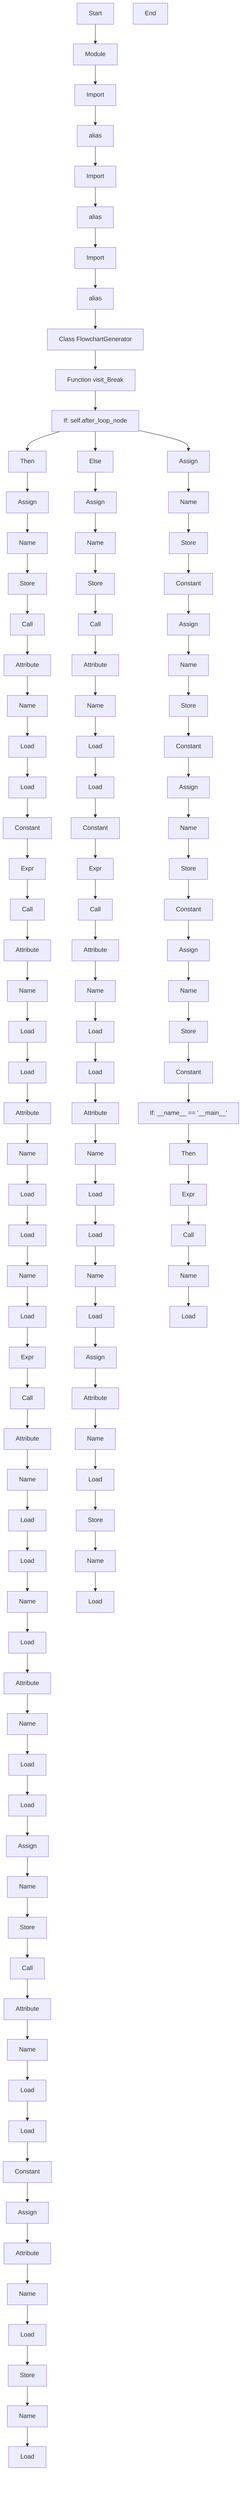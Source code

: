 flowchart TD
Start["Start"]
node1["Module"]
Start --> node1
node2["Import"]
node1 --> node2
node3["alias"]
node2 --> node3
node4["Import"]
node3 --> node4
node5["alias"]
node4 --> node5
node6["Import"]
node5 --> node6
node7["alias"]
node6 --> node7
node8["Class FlowchartGenerator"]
node7 --> node8
node9["Function visit_Break"]
node8 --> node9
node10["If: self.after_loop_node"]
node9 --> node10
node11["Then"]
node10 --> node11
node12["Assign"]
node11 --> node12
node13["Name"]
node12 --> node13
node14["Store"]
node13 --> node14
node15["Call"]
node14 --> node15
node16["Attribute"]
node15 --> node16
node17["Name"]
node16 --> node17
node18["Load"]
node17 --> node18
node19["Load"]
node18 --> node19
node20["Constant"]
node19 --> node20
node21["Expr"]
node20 --> node21
node22["Call"]
node21 --> node22
node23["Attribute"]
node22 --> node23
node24["Name"]
node23 --> node24
node25["Load"]
node24 --> node25
node26["Load"]
node25 --> node26
node27["Attribute"]
node26 --> node27
node28["Name"]
node27 --> node28
node29["Load"]
node28 --> node29
node30["Load"]
node29 --> node30
node31["Name"]
node30 --> node31
node32["Load"]
node31 --> node32
node33["Expr"]
node32 --> node33
node34["Call"]
node33 --> node34
node35["Attribute"]
node34 --> node35
node36["Name"]
node35 --> node36
node37["Load"]
node36 --> node37
node38["Load"]
node37 --> node38
node39["Name"]
node38 --> node39
node40["Load"]
node39 --> node40
node41["Attribute"]
node40 --> node41
node42["Name"]
node41 --> node42
node43["Load"]
node42 --> node43
node44["Load"]
node43 --> node44
node45["Assign"]
node44 --> node45
node46["Name"]
node45 --> node46
node47["Store"]
node46 --> node47
node48["Call"]
node47 --> node48
node49["Attribute"]
node48 --> node49
node50["Name"]
node49 --> node50
node51["Load"]
node50 --> node51
node52["Load"]
node51 --> node52
node53["Constant"]
node52 --> node53
node54["Assign"]
node53 --> node54
node55["Attribute"]
node54 --> node55
node56["Name"]
node55 --> node56
node57["Load"]
node56 --> node57
node58["Store"]
node57 --> node58
node59["Name"]
node58 --> node59
node60["Load"]
node59 --> node60
node61["Else"]
node10 --> node61
node62["Assign"]
node61 --> node62
node63["Name"]
node62 --> node63
node64["Store"]
node63 --> node64
node65["Call"]
node64 --> node65
node66["Attribute"]
node65 --> node66
node67["Name"]
node66 --> node67
node68["Load"]
node67 --> node68
node69["Load"]
node68 --> node69
node70["Constant"]
node69 --> node70
node71["Expr"]
node70 --> node71
node72["Call"]
node71 --> node72
node73["Attribute"]
node72 --> node73
node74["Name"]
node73 --> node74
node75["Load"]
node74 --> node75
node76["Load"]
node75 --> node76
node77["Attribute"]
node76 --> node77
node78["Name"]
node77 --> node78
node79["Load"]
node78 --> node79
node80["Load"]
node79 --> node80
node81["Name"]
node80 --> node81
node82["Load"]
node81 --> node82
node83["Assign"]
node82 --> node83
node84["Attribute"]
node83 --> node84
node85["Name"]
node84 --> node85
node86["Load"]
node85 --> node86
node87["Store"]
node86 --> node87
node88["Name"]
node87 --> node88
node89["Load"]
node88 --> node89
node90["Assign"]
node10 --> node90
node91["Name"]
node90 --> node91
node92["Store"]
node91 --> node92
node93["Constant"]
node92 --> node93
node94["Assign"]
node93 --> node94
node95["Name"]
node94 --> node95
node96["Store"]
node95 --> node96
node97["Constant"]
node96 --> node97
node98["Assign"]
node97 --> node98
node99["Name"]
node98 --> node99
node100["Store"]
node99 --> node100
node101["Constant"]
node100 --> node101
node102["Assign"]
node101 --> node102
node103["Name"]
node102 --> node103
node104["Store"]
node103 --> node104
node105["Constant"]
node104 --> node105
node106["If: __name__ == '__main__'"]
node105 --> node106
node107["Then"]
node106 --> node107
node108["Expr"]
node107 --> node108
node109["Call"]
node108 --> node109
node110["Name"]
node109 --> node110
node111["Load"]
node110 --> node111
End["End"]